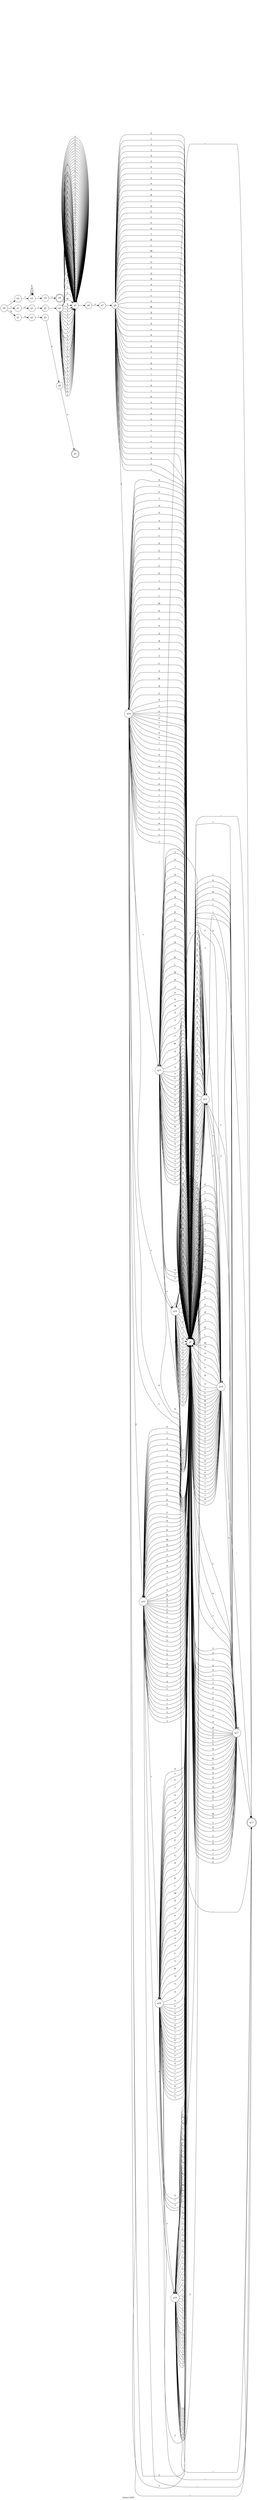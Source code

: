 // AFN
digraph {
	rankdir=LR
	label="Direct AFD"
	2828766238896 [label=Q0 shape=circle]
	2828798397712 [label=Q1 shape=circle]
	2828798397760 [label=Q2 shape=circle]
	2828798397760 -> 2828798397760 [label=" "]
	2828798397760 -> 2828798397760 [label=a]
	2828798397760 -> 2828798397760 [label=b]
	2828798397808 [label=Q3 shape=circle]
	2828798397856 [label=Q4 shape=doublecircle]
	2828798397808 -> 2828798397856 [label="}"]
	2828798397760 -> 2828798397808 [label="*"]
	2828798397712 -> 2828798397760 [label="*"]
	2828766238896 -> 2828798397712 [label="{"]
	2828798397568 [label=q1 shape=circle]
	2828798397472 [label=q2 shape=circle]
	2828798397952 [label=q3 shape=circle]
	2828798398096 [label=q4 shape=circle]
	2828798398240 [label=q5 shape=circle]
	2828798398384 [label=q6 shape=circle]
	2828798398528 [label=q7 shape=circle]
	2828798398672 [label=q8 shape=circle]
	2828798398816 [label=q9 shape=circle]
	2828798398816 -> 2828798398816 [label=0]
	2828798398816 -> 2828798398816 [label=1]
	2828798398816 -> 2828798398816 [label=2]
	2828798398816 -> 2828798398816 [label=3]
	2828798398816 -> 2828798398816 [label=4]
	2828798398816 -> 2828798398816 [label=5]
	2828798398816 -> 2828798398816 [label=6]
	2828798398816 -> 2828798398816 [label=7]
	2828798398816 -> 2828798398816 [label=8]
	2828798398816 -> 2828798398816 [label=9]
	2828793243856 [label=q11 shape=doublecircle]
	2828798398816 -> 2828793243856 [label=";"]
	2828798398816 -> 2828798398816 [label=A]
	2828798398816 -> 2828798398816 [label=B]
	2828798398816 -> 2828798398816 [label=C]
	2828798398816 -> 2828798398816 [label=D]
	2828798398816 -> 2828798398816 [label=E]
	2828798398816 -> 2828798398816 [label=F]
	2828798398816 -> 2828798398816 [label=G]
	2828798398816 -> 2828798398816 [label=H]
	2828798398816 -> 2828798398816 [label=I]
	2828798395984 [label=q12 shape=circle]
	2828798399776 [label=q16 shape=circle]
	2828798399776 -> 2828798399776 [label="*"]
	2828798399968 [label=q17 shape=circle]
	2828798399968 -> 2828798399968 [label="+"]
	2828798399968 -> 2828798398816 [label=0]
	2828798399968 -> 2828798398816 [label=1]
	2828798399968 -> 2828798398816 [label=2]
	2828798399968 -> 2828798398816 [label=3]
	2828798399968 -> 2828798398816 [label=4]
	2828798399968 -> 2828798398816 [label=5]
	2828798399968 -> 2828798398816 [label=6]
	2828798399968 -> 2828798398816 [label=7]
	2828798399968 -> 2828798398816 [label=8]
	2828798399968 -> 2828798398816 [label=9]
	2828798399968 -> 2828793243856 [label=";"]
	2828798399968 -> 2828798398816 [label=A]
	2828798399968 -> 2828798398816 [label=B]
	2828798399968 -> 2828798398816 [label=C]
	2828798399968 -> 2828798398816 [label=D]
	2828798399968 -> 2828798398816 [label=E]
	2828798399968 -> 2828798398816 [label=F]
	2828798399968 -> 2828798398816 [label=G]
	2828798399968 -> 2828798398816 [label=H]
	2828798399968 -> 2828798398816 [label=I]
	2828798399968 -> 2828798395984 [label=J]
	2828798399968 -> 2828798398816 [label=K]
	2828798399968 -> 2828798398816 [label=L]
	2828798399968 -> 2828798398816 [label=M]
	2828798399968 -> 2828798398816 [label=N]
	2828798399968 -> 2828798398816 [label=O]
	2828798399968 -> 2828798398816 [label=P]
	2828798399968 -> 2828798398816 [label=Q]
	2828798399968 -> 2828798398816 [label=R]
	2828798399968 -> 2828798398816 [label=S]
	2828798399968 -> 2828798398816 [label=T]
	2828798399968 -> 2828798398816 [label=U]
	2828798399968 -> 2828798398816 [label=V]
	2828798399968 -> 2828798398816 [label=W]
	2828798399968 -> 2828798398816 [label=X]
	2828798399968 -> 2828798398816 [label=Y]
	2828798399968 -> 2828798398816 [label=Z]
	2828798399968 -> 2828798398816 [label=a]
	2828798399968 -> 2828798398816 [label=b]
	2828798399968 -> 2828798398816 [label=c]
	2828798399968 -> 2828798398816 [label=d]
	2828798399968 -> 2828798398816 [label=e]
	2828798399968 -> 2828798398816 [label=f]
	2828798399968 -> 2828798398816 [label=g]
	2828798399968 -> 2828798398816 [label=h]
	2828798399968 -> 2828798398816 [label=i]
	2828798399968 -> 2828798398816 [label=j]
	2828798399968 -> 2828798398816 [label=k]
	2828798399968 -> 2828798398816 [label=l]
	2828798399968 -> 2828798398816 [label=m]
	2828798399968 -> 2828798398816 [label=n]
	2828798399968 -> 2828798398816 [label=o]
	2828798399968 -> 2828798398816 [label=p]
	2828798399968 -> 2828798398816 [label=q]
	2828798399968 -> 2828798398816 [label=r]
	2828798399968 -> 2828798398816 [label=s]
	2828798399968 -> 2828798398816 [label=t]
	2828798399968 -> 2828798398816 [label=u]
	2828798399968 -> 2828798398816 [label=v]
	2828798399968 -> 2828798398816 [label=w]
	2828798399968 -> 2828798398816 [label=x]
	2828798399968 -> 2828798398816 [label=y]
	2828798399968 -> 2828798398816 [label=z]
	2828798399776 -> 2828798399968 [label="+"]
	2828798399776 -> 2828798398816 [label=0]
	2828798399776 -> 2828798398816 [label=1]
	2828798399776 -> 2828798398816 [label=2]
	2828798399776 -> 2828798398816 [label=3]
	2828798399776 -> 2828798398816 [label=4]
	2828798399776 -> 2828798398816 [label=5]
	2828798399776 -> 2828798398816 [label=6]
	2828798399776 -> 2828798398816 [label=7]
	2828798399776 -> 2828798398816 [label=8]
	2828798399776 -> 2828798398816 [label=9]
	2828798399776 -> 2828793243856 [label=";"]
	2828798399776 -> 2828798398816 [label=A]
	2828798399776 -> 2828798398816 [label=B]
	2828798399776 -> 2828798398816 [label=C]
	2828798399776 -> 2828798398816 [label=D]
	2828798399776 -> 2828798398816 [label=E]
	2828798399776 -> 2828798398816 [label=F]
	2828798399776 -> 2828798398816 [label=G]
	2828798399776 -> 2828798398816 [label=H]
	2828798399776 -> 2828798398816 [label=I]
	2828798399776 -> 2828798395984 [label=J]
	2828798399776 -> 2828798398816 [label=K]
	2828798399776 -> 2828798398816 [label=L]
	2828798399776 -> 2828798398816 [label=M]
	2828798399776 -> 2828798398816 [label=N]
	2828798399776 -> 2828798398816 [label=O]
	2828798399776 -> 2828798398816 [label=P]
	2828798399776 -> 2828798398816 [label=Q]
	2828798399776 -> 2828798398816 [label=R]
	2828798399776 -> 2828798398816 [label=S]
	2828798399776 -> 2828798398816 [label=T]
	2828798399776 -> 2828798398816 [label=U]
	2828798399776 -> 2828798398816 [label=V]
	2828798399776 -> 2828798398816 [label=W]
	2828798399776 -> 2828798398816 [label=X]
	2828798399776 -> 2828798398816 [label=Y]
	2828798399776 -> 2828798398816 [label=Z]
	2828798399776 -> 2828798398816 [label=a]
	2828798399776 -> 2828798398816 [label=b]
	2828798399776 -> 2828798398816 [label=c]
	2828798399776 -> 2828798398816 [label=d]
	2828798399776 -> 2828798398816 [label=e]
	2828798399776 -> 2828798398816 [label=f]
	2828798399776 -> 2828798398816 [label=g]
	2828798399776 -> 2828798398816 [label=h]
	2828798399776 -> 2828798398816 [label=i]
	2828798399776 -> 2828798398816 [label=j]
	2828798399776 -> 2828798398816 [label=k]
	2828798399776 -> 2828798398816 [label=l]
	2828798399776 -> 2828798398816 [label=m]
	2828798399776 -> 2828798398816 [label=n]
	2828798399776 -> 2828798398816 [label=o]
	2828798399776 -> 2828798398816 [label=p]
	2828798399776 -> 2828798398816 [label=q]
	2828798399776 -> 2828798398816 [label=r]
	2828798399776 -> 2828798398816 [label=s]
	2828798399776 -> 2828798398816 [label=t]
	2828798399776 -> 2828798398816 [label=u]
	2828798399776 -> 2828798398816 [label=v]
	2828798399776 -> 2828798398816 [label=w]
	2828798399776 -> 2828798398816 [label=x]
	2828798399776 -> 2828798398816 [label=y]
	2828798399776 -> 2828798398816 [label=z]
	2828798395984 -> 2828798399776 [label="*"]
	2828798395984 -> 2828798399968 [label="+"]
	2828798395984 -> 2828798398816 [label=0]
	2828798395984 -> 2828798398816 [label=1]
	2828798395984 -> 2828798398816 [label=2]
	2828798395984 -> 2828798398816 [label=3]
	2828798395984 -> 2828798398816 [label=4]
	2828798395984 -> 2828798398816 [label=5]
	2828798395984 -> 2828798398816 [label=6]
	2828798395984 -> 2828798398816 [label=7]
	2828798395984 -> 2828798398816 [label=8]
	2828798395984 -> 2828798398816 [label=9]
	2828798395984 -> 2828793243856 [label=";"]
	2828798395984 -> 2828798398816 [label=A]
	2828798395984 -> 2828798398816 [label=B]
	2828798395984 -> 2828798398816 [label=C]
	2828798395984 -> 2828798398816 [label=D]
	2828798395984 -> 2828798398816 [label=E]
	2828798395984 -> 2828798398816 [label=F]
	2828798395984 -> 2828798398816 [label=G]
	2828798395984 -> 2828798398816 [label=H]
	2828798395984 -> 2828798398816 [label=I]
	2828798395984 -> 2828798395984 [label=J]
	2828798395984 -> 2828798398816 [label=K]
	2828798395984 -> 2828798398816 [label=L]
	2828798395984 -> 2828798398816 [label=M]
	2828798395984 -> 2828798398816 [label=N]
	2828798395984 -> 2828798398816 [label=O]
	2828798395984 -> 2828798398816 [label=P]
	2828798395984 -> 2828798398816 [label=Q]
	2828798395984 -> 2828798398816 [label=R]
	2828798395984 -> 2828798398816 [label=S]
	2828798395984 -> 2828798398816 [label=T]
	2828798395984 -> 2828798398816 [label=U]
	2828798395984 -> 2828798398816 [label=V]
	2828798395984 -> 2828798398816 [label=W]
	2828798395984 -> 2828798398816 [label=X]
	2828798395984 -> 2828798398816 [label=Y]
	2828798395984 -> 2828798398816 [label=Z]
	2828798395984 -> 2828798398816 [label=a]
	2828798395984 -> 2828798398816 [label=b]
	2828798395984 -> 2828798398816 [label=c]
	2828798395984 -> 2828798398816 [label=d]
	2828798395984 -> 2828798398816 [label=e]
	2828798395984 -> 2828798398816 [label=f]
	2828798395984 -> 2828798398816 [label=g]
	2828798395984 -> 2828798398816 [label=h]
	2828798395984 -> 2828798398816 [label=i]
	2828798395984 -> 2828798398816 [label=j]
	2828798395984 -> 2828798398816 [label=k]
	2828798395984 -> 2828798398816 [label=l]
	2828798395984 -> 2828798398816 [label=m]
	2828798395984 -> 2828798398816 [label=n]
	2828798395984 -> 2828798398816 [label=o]
	2828798395984 -> 2828798398816 [label=p]
	2828798395984 -> 2828798398816 [label=q]
	2828798395984 -> 2828798398816 [label=r]
	2828798395984 -> 2828798398816 [label=s]
	2828798395984 -> 2828798398816 [label=t]
	2828798395984 -> 2828798398816 [label=u]
	2828798395984 -> 2828798398816 [label=v]
	2828798395984 -> 2828798398816 [label=w]
	2828798395984 -> 2828798398816 [label=x]
	2828798395984 -> 2828798398816 [label=y]
	2828798395984 -> 2828798398816 [label=z]
	2828798398816 -> 2828798395984 [label=J]
	2828798398816 -> 2828798398816 [label=K]
	2828798398816 -> 2828798398816 [label=L]
	2828798398816 -> 2828798398816 [label=M]
	2828798398816 -> 2828798398816 [label=N]
	2828798398816 -> 2828798398816 [label=O]
	2828798398816 -> 2828798398816 [label=P]
	2828798398816 -> 2828798398816 [label=Q]
	2828798398816 -> 2828798398816 [label=R]
	2828798398816 -> 2828798398816 [label=S]
	2828798398816 -> 2828798398816 [label=T]
	2828798398816 -> 2828798398816 [label=U]
	2828798398816 -> 2828798398816 [label=V]
	2828798398816 -> 2828798398816 [label=W]
	2828798398816 -> 2828798398816 [label=X]
	2828798398816 -> 2828798398816 [label=Y]
	2828798398816 -> 2828798398816 [label=Z]
	2828798398816 -> 2828798398816 [label=a]
	2828798398816 -> 2828798398816 [label=b]
	2828798398816 -> 2828798398816 [label=c]
	2828798398816 -> 2828798398816 [label=d]
	2828798398816 -> 2828798398816 [label=e]
	2828798398816 -> 2828798398816 [label=f]
	2828798398816 -> 2828798398816 [label=g]
	2828798398816 -> 2828798398816 [label=h]
	2828798398816 -> 2828798398816 [label=i]
	2828798398816 -> 2828798398816 [label=j]
	2828798398816 -> 2828798398816 [label=k]
	2828798398816 -> 2828798398816 [label=l]
	2828798398816 -> 2828798398816 [label=m]
	2828798398816 -> 2828798398816 [label=n]
	2828798398816 -> 2828798398816 [label=o]
	2828798398816 -> 2828798398816 [label=p]
	2828798398816 -> 2828798398816 [label=q]
	2828798398816 -> 2828798398816 [label=r]
	2828798398816 -> 2828798398816 [label=s]
	2828798398816 -> 2828798398816 [label=t]
	2828798398816 -> 2828798398816 [label=u]
	2828798398816 -> 2828798398816 [label=v]
	2828798398816 -> 2828798398816 [label=w]
	2828798398816 -> 2828798398816 [label=x]
	2828798398816 -> 2828798398816 [label=y]
	2828798398816 -> 2828798398816 [label=z]
	2828798398672 -> 2828798398816 [label=0]
	2828798398672 -> 2828798398816 [label=1]
	2828798398672 -> 2828798398816 [label=2]
	2828798398672 -> 2828798398816 [label=3]
	2828798398672 -> 2828798398816 [label=4]
	2828798398672 -> 2828798398816 [label=5]
	2828798398672 -> 2828798398816 [label=6]
	2828798398672 -> 2828798398816 [label=7]
	2828798398672 -> 2828798398816 [label=8]
	2828798398672 -> 2828798398816 [label=9]
	2828798398672 -> 2828798398816 [label=A]
	2828798398672 -> 2828798398816 [label=B]
	2828798398672 -> 2828798398816 [label=C]
	2828798398672 -> 2828798398816 [label=D]
	2828798398672 -> 2828798398816 [label=E]
	2828798398672 -> 2828798398816 [label=F]
	2828798398672 -> 2828798398816 [label=G]
	2828798398672 -> 2828798398816 [label=H]
	2828798398672 -> 2828798398816 [label=I]
	2828798398960 [label=q10 shape=circle]
	2828798399248 [label=q13 shape=circle]
	2828798399248 -> 2828798399248 [label="*"]
	2828798399392 [label=q14 shape=circle]
	2828798399392 -> 2828798399392 [label="+"]
	2828798399392 -> 2828798398816 [label=0]
	2828798399392 -> 2828798398816 [label=1]
	2828798399392 -> 2828798398816 [label=2]
	2828798399392 -> 2828798398816 [label=3]
	2828798399392 -> 2828798398816 [label=4]
	2828798399392 -> 2828798398816 [label=5]
	2828798399392 -> 2828798398816 [label=6]
	2828798399392 -> 2828798398816 [label=7]
	2828798399392 -> 2828798398816 [label=8]
	2828798399392 -> 2828798398816 [label=9]
	2828798399392 -> 2828793243856 [label=";"]
	2828798399392 -> 2828798398816 [label=A]
	2828798399392 -> 2828798398816 [label=B]
	2828798399392 -> 2828798398816 [label=C]
	2828798399392 -> 2828798398816 [label=D]
	2828798399392 -> 2828798398816 [label=E]
	2828798399392 -> 2828798398816 [label=F]
	2828798399392 -> 2828798398816 [label=G]
	2828798399392 -> 2828798398816 [label=H]
	2828798399392 -> 2828798398816 [label=I]
	2828798399392 -> 2828798395984 [label=J]
	2828798399392 -> 2828798398816 [label=K]
	2828798399392 -> 2828798398816 [label=L]
	2828798399392 -> 2828798398816 [label=M]
	2828798399392 -> 2828798398816 [label=N]
	2828798399392 -> 2828798398816 [label=O]
	2828798399392 -> 2828798398816 [label=P]
	2828798399392 -> 2828798398816 [label=Q]
	2828798399392 -> 2828798398816 [label=R]
	2828798399392 -> 2828798398816 [label=S]
	2828798399392 -> 2828798398816 [label=T]
	2828798399392 -> 2828798398816 [label=U]
	2828798399392 -> 2828798398816 [label=V]
	2828798399392 -> 2828798398816 [label=W]
	2828798399392 -> 2828798398816 [label=X]
	2828798399392 -> 2828798398816 [label=Y]
	2828798399392 -> 2828798398816 [label=Z]
	2828798399392 -> 2828798398816 [label=a]
	2828798399392 -> 2828798398816 [label=b]
	2828798399392 -> 2828798398816 [label=c]
	2828798399392 -> 2828798398816 [label=d]
	2828798399392 -> 2828798398816 [label=e]
	2828798399392 -> 2828798398816 [label=f]
	2828798399392 -> 2828798398816 [label=g]
	2828798399392 -> 2828798398816 [label=h]
	2828798399392 -> 2828798398816 [label=i]
	2828798399392 -> 2828798398816 [label=j]
	2828798399392 -> 2828798398816 [label=k]
	2828798399392 -> 2828798398816 [label=l]
	2828798399392 -> 2828798398816 [label=m]
	2828798399392 -> 2828798398816 [label=n]
	2828798399392 -> 2828798398816 [label=o]
	2828798399392 -> 2828798398816 [label=p]
	2828798399392 -> 2828798398816 [label=q]
	2828798399392 -> 2828798398816 [label=r]
	2828798399392 -> 2828798398816 [label=s]
	2828798399392 -> 2828798398816 [label=t]
	2828798399392 -> 2828798398816 [label=u]
	2828798399392 -> 2828798398816 [label=v]
	2828798399392 -> 2828798398816 [label=w]
	2828798399392 -> 2828798398816 [label=x]
	2828798399392 -> 2828798398816 [label=y]
	2828798399392 -> 2828798398816 [label=z]
	2828798399248 -> 2828798399392 [label="+"]
	2828798399248 -> 2828798398816 [label=0]
	2828798399248 -> 2828798398816 [label=1]
	2828798399248 -> 2828798398816 [label=2]
	2828798399248 -> 2828798398816 [label=3]
	2828798399248 -> 2828798398816 [label=4]
	2828798399248 -> 2828798398816 [label=5]
	2828798399248 -> 2828798398816 [label=6]
	2828798399248 -> 2828798398816 [label=7]
	2828798399248 -> 2828798398816 [label=8]
	2828798399248 -> 2828798398816 [label=9]
	2828798399248 -> 2828793243856 [label=";"]
	2828798399248 -> 2828798398816 [label=A]
	2828798399248 -> 2828798398816 [label=B]
	2828798399248 -> 2828798398816 [label=C]
	2828798399248 -> 2828798398816 [label=D]
	2828798399248 -> 2828798398816 [label=E]
	2828798399248 -> 2828798398816 [label=F]
	2828798399248 -> 2828798398816 [label=G]
	2828798399248 -> 2828798398816 [label=H]
	2828798399248 -> 2828798398816 [label=I]
	2828798399248 -> 2828798395984 [label=J]
	2828798399248 -> 2828798398816 [label=K]
	2828798399248 -> 2828798398816 [label=L]
	2828798399248 -> 2828798398816 [label=M]
	2828798399248 -> 2828798398816 [label=N]
	2828798399248 -> 2828798398816 [label=O]
	2828798399248 -> 2828798398816 [label=P]
	2828798399248 -> 2828798398816 [label=Q]
	2828798399248 -> 2828798398816 [label=R]
	2828798399248 -> 2828798398816 [label=S]
	2828798399248 -> 2828798398816 [label=T]
	2828798399248 -> 2828798398816 [label=U]
	2828798399248 -> 2828798398816 [label=V]
	2828798399248 -> 2828798398816 [label=W]
	2828798399248 -> 2828798398816 [label=X]
	2828798399248 -> 2828798398816 [label=Y]
	2828798399248 -> 2828798398816 [label=Z]
	2828798399248 -> 2828798398816 [label=a]
	2828798399248 -> 2828798398816 [label=b]
	2828798399248 -> 2828798398816 [label=c]
	2828798399248 -> 2828798398816 [label=d]
	2828798399248 -> 2828798398816 [label=e]
	2828798399248 -> 2828798398816 [label=f]
	2828798399248 -> 2828798398816 [label=g]
	2828798399248 -> 2828798398816 [label=h]
	2828798399248 -> 2828798398816 [label=i]
	2828798399248 -> 2828798398816 [label=j]
	2828798399248 -> 2828798398816 [label=k]
	2828798399248 -> 2828798398816 [label=l]
	2828798399248 -> 2828798398816 [label=m]
	2828798399248 -> 2828798398816 [label=n]
	2828798399248 -> 2828798398816 [label=o]
	2828798399248 -> 2828798398816 [label=p]
	2828798399248 -> 2828798398816 [label=q]
	2828798399248 -> 2828798398816 [label=r]
	2828798399248 -> 2828798398816 [label=s]
	2828798399248 -> 2828798398816 [label=t]
	2828798399248 -> 2828798398816 [label=u]
	2828798399248 -> 2828798398816 [label=v]
	2828798399248 -> 2828798398816 [label=w]
	2828798399248 -> 2828798398816 [label=x]
	2828798399248 -> 2828798398816 [label=y]
	2828798399248 -> 2828798398816 [label=z]
	2828798398960 -> 2828798399248 [label="*"]
	2828798398960 -> 2828798399392 [label="+"]
	2828798398960 -> 2828798398816 [label=0]
	2828798398960 -> 2828798398816 [label=1]
	2828798398960 -> 2828798398816 [label=2]
	2828798398960 -> 2828798398816 [label=3]
	2828798398960 -> 2828798398816 [label=4]
	2828798398960 -> 2828798398816 [label=5]
	2828798398960 -> 2828798398816 [label=6]
	2828798398960 -> 2828798398816 [label=7]
	2828798398960 -> 2828798398816 [label=8]
	2828798398960 -> 2828798398816 [label=9]
	2828798398960 -> 2828793243856 [label=";"]
	2828798398960 -> 2828798398816 [label=A]
	2828798398960 -> 2828798398816 [label=B]
	2828798398960 -> 2828798398816 [label=C]
	2828798398960 -> 2828798398816 [label=D]
	2828798398960 -> 2828798398816 [label=E]
	2828798398960 -> 2828798398816 [label=F]
	2828798398960 -> 2828798398816 [label=G]
	2828798398960 -> 2828798398816 [label=H]
	2828798398960 -> 2828798398816 [label=I]
	2828798399584 [label=q15 shape=circle]
	2828798400160 [label=q18 shape=circle]
	2828798400160 -> 2828798400160 [label="*"]
	2828798400352 [label=q19 shape=circle]
	2828798400352 -> 2828798400352 [label="+"]
	2828798400352 -> 2828798398816 [label=0]
	2828798400352 -> 2828798398816 [label=1]
	2828798400352 -> 2828798398816 [label=2]
	2828798400352 -> 2828798398816 [label=3]
	2828798400352 -> 2828798398816 [label=4]
	2828798400352 -> 2828798398816 [label=5]
	2828798400352 -> 2828798398816 [label=6]
	2828798400352 -> 2828798398816 [label=7]
	2828798400352 -> 2828798398816 [label=8]
	2828798400352 -> 2828798398816 [label=9]
	2828798400352 -> 2828793243856 [label=";"]
	2828798400352 -> 2828798398816 [label=A]
	2828798400352 -> 2828798398816 [label=B]
	2828798400352 -> 2828798398816 [label=C]
	2828798400352 -> 2828798398816 [label=D]
	2828798400352 -> 2828798398816 [label=E]
	2828798400352 -> 2828798398816 [label=F]
	2828798400352 -> 2828798398816 [label=G]
	2828798400352 -> 2828798398816 [label=H]
	2828798400352 -> 2828798398816 [label=I]
	2828798400352 -> 2828798395984 [label=J]
	2828798400352 -> 2828798398816 [label=K]
	2828798400352 -> 2828798398816 [label=L]
	2828798400352 -> 2828798398816 [label=M]
	2828798400352 -> 2828798398816 [label=N]
	2828798400352 -> 2828798398816 [label=O]
	2828798400352 -> 2828798398816 [label=P]
	2828798400352 -> 2828798398816 [label=Q]
	2828798400352 -> 2828798398816 [label=R]
	2828798400352 -> 2828798398816 [label=S]
	2828798400352 -> 2828798398816 [label=T]
	2828798400352 -> 2828798398816 [label=U]
	2828798400352 -> 2828798398816 [label=V]
	2828798400352 -> 2828798398816 [label=W]
	2828798400352 -> 2828798398816 [label=X]
	2828798400352 -> 2828798398816 [label=Y]
	2828798400352 -> 2828798398816 [label=Z]
	2828798400352 -> 2828798398816 [label=a]
	2828798400352 -> 2828798398816 [label=b]
	2828798400352 -> 2828798398816 [label=c]
	2828798400352 -> 2828798398816 [label=d]
	2828798400352 -> 2828798398816 [label=e]
	2828798400352 -> 2828798398816 [label=f]
	2828798400352 -> 2828798398816 [label=g]
	2828798400352 -> 2828798398816 [label=h]
	2828798400352 -> 2828798398816 [label=i]
	2828798400352 -> 2828798398816 [label=j]
	2828798400352 -> 2828798398816 [label=k]
	2828798400352 -> 2828798398816 [label=l]
	2828798400352 -> 2828798398816 [label=m]
	2828798400352 -> 2828798398816 [label=n]
	2828798400352 -> 2828798398816 [label=o]
	2828798400352 -> 2828798398816 [label=p]
	2828798400352 -> 2828798398816 [label=q]
	2828798400352 -> 2828798398816 [label=r]
	2828798400352 -> 2828798398816 [label=s]
	2828798400352 -> 2828798398816 [label=t]
	2828798400352 -> 2828798398816 [label=u]
	2828798400352 -> 2828798398816 [label=v]
	2828798400352 -> 2828798398816 [label=w]
	2828798400352 -> 2828798398816 [label=x]
	2828798400352 -> 2828798398816 [label=y]
	2828798400352 -> 2828798398816 [label=z]
	2828798400160 -> 2828798400352 [label="+"]
	2828798400160 -> 2828798398816 [label=0]
	2828798400160 -> 2828798398816 [label=1]
	2828798400160 -> 2828798398816 [label=2]
	2828798400160 -> 2828798398816 [label=3]
	2828798400160 -> 2828798398816 [label=4]
	2828798400160 -> 2828798398816 [label=5]
	2828798400160 -> 2828798398816 [label=6]
	2828798400160 -> 2828798398816 [label=7]
	2828798400160 -> 2828798398816 [label=8]
	2828798400160 -> 2828798398816 [label=9]
	2828798400160 -> 2828793243856 [label=";"]
	2828798400160 -> 2828798398816 [label=A]
	2828798400160 -> 2828798398816 [label=B]
	2828798400160 -> 2828798398816 [label=C]
	2828798400160 -> 2828798398816 [label=D]
	2828798400160 -> 2828798398816 [label=E]
	2828798400160 -> 2828798398816 [label=F]
	2828798400160 -> 2828798398816 [label=G]
	2828798400160 -> 2828798398816 [label=H]
	2828798400160 -> 2828798398816 [label=I]
	2828798400160 -> 2828798395984 [label=J]
	2828798400160 -> 2828798398816 [label=K]
	2828798400160 -> 2828798398816 [label=L]
	2828798400160 -> 2828798398816 [label=M]
	2828798400160 -> 2828798398816 [label=N]
	2828798400160 -> 2828798398816 [label=O]
	2828798400160 -> 2828798398816 [label=P]
	2828798400160 -> 2828798398816 [label=Q]
	2828798400160 -> 2828798398816 [label=R]
	2828798400160 -> 2828798398816 [label=S]
	2828798400160 -> 2828798398816 [label=T]
	2828798400160 -> 2828798398816 [label=U]
	2828798400160 -> 2828798398816 [label=V]
	2828798400160 -> 2828798398816 [label=W]
	2828798400160 -> 2828798398816 [label=X]
	2828798400160 -> 2828798398816 [label=Y]
	2828798400160 -> 2828798398816 [label=Z]
	2828798400160 -> 2828798398816 [label=a]
	2828798400160 -> 2828798398816 [label=b]
	2828798400160 -> 2828798398816 [label=c]
	2828798400160 -> 2828798398816 [label=d]
	2828798400160 -> 2828798398816 [label=e]
	2828798400160 -> 2828798398816 [label=f]
	2828798400160 -> 2828798398816 [label=g]
	2828798400160 -> 2828798398816 [label=h]
	2828798400160 -> 2828798398816 [label=i]
	2828798400160 -> 2828798398816 [label=j]
	2828798400160 -> 2828798398816 [label=k]
	2828798400160 -> 2828798398816 [label=l]
	2828798400160 -> 2828798398816 [label=m]
	2828798400160 -> 2828798398816 [label=n]
	2828798400160 -> 2828798398816 [label=o]
	2828798400160 -> 2828798398816 [label=p]
	2828798400160 -> 2828798398816 [label=q]
	2828798400160 -> 2828798398816 [label=r]
	2828798400160 -> 2828798398816 [label=s]
	2828798400160 -> 2828798398816 [label=t]
	2828798400160 -> 2828798398816 [label=u]
	2828798400160 -> 2828798398816 [label=v]
	2828798400160 -> 2828798398816 [label=w]
	2828798400160 -> 2828798398816 [label=x]
	2828798400160 -> 2828798398816 [label=y]
	2828798400160 -> 2828798398816 [label=z]
	2828798399584 -> 2828798400160 [label="*"]
	2828798399584 -> 2828798400352 [label="+"]
	2828798399584 -> 2828798398816 [label=0]
	2828798399584 -> 2828798398816 [label=1]
	2828798399584 -> 2828798398816 [label=2]
	2828798399584 -> 2828798398816 [label=3]
	2828798399584 -> 2828798398816 [label=4]
	2828798399584 -> 2828798398816 [label=5]
	2828798399584 -> 2828798398816 [label=6]
	2828798399584 -> 2828798398816 [label=7]
	2828798399584 -> 2828798398816 [label=8]
	2828798399584 -> 2828798398816 [label=9]
	2828798399584 -> 2828793243856 [label=";"]
	2828798399584 -> 2828798398816 [label=A]
	2828798399584 -> 2828798398816 [label=B]
	2828798399584 -> 2828798398816 [label=C]
	2828798399584 -> 2828798398816 [label=D]
	2828798399584 -> 2828798398816 [label=E]
	2828798399584 -> 2828798398816 [label=F]
	2828798399584 -> 2828798398816 [label=G]
	2828798399584 -> 2828798398816 [label=H]
	2828798399584 -> 2828798398816 [label=I]
	2828798399584 -> 2828798399584 [label=J]
	2828798399584 -> 2828798398816 [label=K]
	2828798399584 -> 2828798398816 [label=L]
	2828798399584 -> 2828798398816 [label=M]
	2828798399584 -> 2828798398816 [label=N]
	2828798399584 -> 2828798398816 [label=O]
	2828798399584 -> 2828798398816 [label=P]
	2828798399584 -> 2828798398816 [label=Q]
	2828798399584 -> 2828798398816 [label=R]
	2828798399584 -> 2828798398816 [label=S]
	2828798399584 -> 2828798398816 [label=T]
	2828798399584 -> 2828798398816 [label=U]
	2828798399584 -> 2828798398816 [label=V]
	2828798399584 -> 2828798398816 [label=W]
	2828798399584 -> 2828798398816 [label=X]
	2828798399584 -> 2828798398816 [label=Y]
	2828798399584 -> 2828798398816 [label=Z]
	2828798399584 -> 2828798398816 [label=a]
	2828798399584 -> 2828798398816 [label=b]
	2828798399584 -> 2828798398816 [label=c]
	2828798399584 -> 2828798398816 [label=d]
	2828798399584 -> 2828798398816 [label=e]
	2828798399584 -> 2828798398816 [label=f]
	2828798399584 -> 2828798398816 [label=g]
	2828798399584 -> 2828798398816 [label=h]
	2828798399584 -> 2828798398816 [label=i]
	2828798399584 -> 2828798398816 [label=j]
	2828798399584 -> 2828798398816 [label=k]
	2828798399584 -> 2828798398816 [label=l]
	2828798399584 -> 2828798398816 [label=m]
	2828798399584 -> 2828798398816 [label=n]
	2828798399584 -> 2828798398816 [label=o]
	2828798399584 -> 2828798398816 [label=p]
	2828798399584 -> 2828798398816 [label=q]
	2828798399584 -> 2828798398816 [label=r]
	2828798399584 -> 2828798398816 [label=s]
	2828798399584 -> 2828798398816 [label=t]
	2828798399584 -> 2828798398816 [label=u]
	2828798399584 -> 2828798398816 [label=v]
	2828798399584 -> 2828798398816 [label=w]
	2828798399584 -> 2828798398816 [label=x]
	2828798399584 -> 2828798398816 [label=y]
	2828798399584 -> 2828798398816 [label=z]
	2828798398960 -> 2828798399584 [label=J]
	2828798398960 -> 2828798398816 [label=K]
	2828798398960 -> 2828798398816 [label=L]
	2828798398960 -> 2828798398816 [label=M]
	2828798398960 -> 2828798398816 [label=N]
	2828798398960 -> 2828798398816 [label=O]
	2828798398960 -> 2828798398816 [label=P]
	2828798398960 -> 2828798398816 [label=Q]
	2828798398960 -> 2828798398816 [label=R]
	2828798398960 -> 2828798398816 [label=S]
	2828798398960 -> 2828798398816 [label=T]
	2828798398960 -> 2828798398816 [label=U]
	2828798398960 -> 2828798398816 [label=V]
	2828798398960 -> 2828798398816 [label=W]
	2828798398960 -> 2828798398816 [label=X]
	2828798398960 -> 2828798398816 [label=Y]
	2828798398960 -> 2828798398816 [label=Z]
	2828798398960 -> 2828798398816 [label=a]
	2828798398960 -> 2828798398816 [label=b]
	2828798398960 -> 2828798398816 [label=c]
	2828798398960 -> 2828798398816 [label=d]
	2828798398960 -> 2828798398816 [label=e]
	2828798398960 -> 2828798398816 [label=f]
	2828798398960 -> 2828798398816 [label=g]
	2828798398960 -> 2828798398816 [label=h]
	2828798398960 -> 2828798398816 [label=i]
	2828798398960 -> 2828798398816 [label=j]
	2828798398960 -> 2828798398816 [label=k]
	2828798398960 -> 2828798398816 [label=l]
	2828798398960 -> 2828798398816 [label=m]
	2828798398960 -> 2828798398816 [label=n]
	2828798398960 -> 2828798398816 [label=o]
	2828798398960 -> 2828798398816 [label=p]
	2828798398960 -> 2828798398816 [label=q]
	2828798398960 -> 2828798398816 [label=r]
	2828798398960 -> 2828798398816 [label=s]
	2828798398960 -> 2828798398816 [label=t]
	2828798398960 -> 2828798398816 [label=u]
	2828798398960 -> 2828798398816 [label=v]
	2828798398960 -> 2828798398816 [label=w]
	2828798398960 -> 2828798398816 [label=x]
	2828798398960 -> 2828798398816 [label=y]
	2828798398960 -> 2828798398816 [label=z]
	2828798398672 -> 2828798398960 [label=J]
	2828798398672 -> 2828798398816 [label=K]
	2828798398672 -> 2828798398816 [label=L]
	2828798398672 -> 2828798398816 [label=M]
	2828798398672 -> 2828798398816 [label=N]
	2828798398672 -> 2828798398816 [label=O]
	2828798398672 -> 2828798398816 [label=P]
	2828798398672 -> 2828798398816 [label=Q]
	2828798398672 -> 2828798398816 [label=R]
	2828798398672 -> 2828798398816 [label=S]
	2828798398672 -> 2828798398816 [label=T]
	2828798398672 -> 2828798398816 [label=U]
	2828798398672 -> 2828798398816 [label=V]
	2828798398672 -> 2828798398816 [label=W]
	2828798398672 -> 2828798398816 [label=X]
	2828798398672 -> 2828798398816 [label=Y]
	2828798398672 -> 2828798398816 [label=Z]
	2828798398672 -> 2828798398816 [label=a]
	2828798398672 -> 2828798398816 [label=b]
	2828798398672 -> 2828798398816 [label=c]
	2828798398672 -> 2828798398816 [label=d]
	2828798398672 -> 2828798398816 [label=e]
	2828798398672 -> 2828798398816 [label=f]
	2828798398672 -> 2828798398816 [label=g]
	2828798398672 -> 2828798398816 [label=h]
	2828798398672 -> 2828798398816 [label=i]
	2828798398672 -> 2828798398816 [label=j]
	2828798398672 -> 2828798398816 [label=k]
	2828798398672 -> 2828798398816 [label=l]
	2828798398672 -> 2828798398816 [label=m]
	2828798398672 -> 2828798398816 [label=n]
	2828798398672 -> 2828798398816 [label=o]
	2828798398672 -> 2828798398816 [label=p]
	2828798398672 -> 2828798398816 [label=q]
	2828798398672 -> 2828798398816 [label=r]
	2828798398672 -> 2828798398816 [label=s]
	2828798398672 -> 2828798398816 [label=t]
	2828798398672 -> 2828798398816 [label=u]
	2828798398672 -> 2828798398816 [label=v]
	2828798398672 -> 2828798398816 [label=w]
	2828798398672 -> 2828798398816 [label=x]
	2828798398672 -> 2828798398816 [label=y]
	2828798398672 -> 2828798398816 [label=z]
	2828798398528 -> 2828798398672 [label=" "]
	2828798398384 -> 2828798398528 [label="="]
	2828798398240 -> 2828798398384 [label=" "]
	2828798398240 -> 2828798398240 [label=0]
	2828798398240 -> 2828798398240 [label=1]
	2828798398240 -> 2828798398240 [label=2]
	2828798398240 -> 2828798398240 [label=3]
	2828798398240 -> 2828798398240 [label=4]
	2828798398240 -> 2828798398240 [label=5]
	2828798398240 -> 2828798398240 [label=6]
	2828798398240 -> 2828798398240 [label=7]
	2828798398240 -> 2828798398240 [label=8]
	2828798398240 -> 2828798398240 [label=9]
	2828798398240 -> 2828798398240 [label=A]
	2828798398240 -> 2828798398240 [label=B]
	2828798398240 -> 2828798398240 [label=C]
	2828798398240 -> 2828798398240 [label=D]
	2828798398240 -> 2828798398240 [label=E]
	2828798398240 -> 2828798398240 [label=F]
	2828798398240 -> 2828798398240 [label=G]
	2828798398240 -> 2828798398240 [label=H]
	2828798398240 -> 2828798398240 [label=I]
	2828798398240 -> 2828798398240 [label=J]
	2828798398240 -> 2828798398240 [label=K]
	2828798398240 -> 2828798398240 [label=L]
	2828798398240 -> 2828798398240 [label=M]
	2828798398240 -> 2828798398240 [label=N]
	2828798398240 -> 2828798398240 [label=O]
	2828798398240 -> 2828798398240 [label=P]
	2828798398240 -> 2828798398240 [label=Q]
	2828798398240 -> 2828798398240 [label=R]
	2828798398240 -> 2828798398240 [label=S]
	2828798398240 -> 2828798398240 [label=T]
	2828798398240 -> 2828798398240 [label=U]
	2828798398240 -> 2828798398240 [label=V]
	2828798398240 -> 2828798398240 [label=W]
	2828798398240 -> 2828798398240 [label=X]
	2828798398240 -> 2828798398240 [label=Y]
	2828798398240 -> 2828798398240 [label=Z]
	2828798398240 -> 2828798398240 [label=a]
	2828798398240 -> 2828798398240 [label=b]
	2828798398240 -> 2828798398240 [label=c]
	2828798398240 -> 2828798398240 [label=d]
	2828798398240 -> 2828798398240 [label=e]
	2828798398240 -> 2828798398240 [label=f]
	2828798398240 -> 2828798398240 [label=g]
	2828798398240 -> 2828798398240 [label=h]
	2828798398240 -> 2828798398240 [label=i]
	2828798398240 -> 2828798398240 [label=j]
	2828798398240 -> 2828798398240 [label=k]
	2828798398240 -> 2828798398240 [label=l]
	2828798398240 -> 2828798398240 [label=m]
	2828798398240 -> 2828798398240 [label=n]
	2828798398240 -> 2828798398240 [label=o]
	2828798398240 -> 2828798398240 [label=p]
	2828798398240 -> 2828798398240 [label=q]
	2828798398240 -> 2828798398240 [label=r]
	2828798398240 -> 2828798398240 [label=s]
	2828798398240 -> 2828798398240 [label=t]
	2828798398240 -> 2828798398240 [label=u]
	2828798398240 -> 2828798398240 [label=v]
	2828798398240 -> 2828798398240 [label=w]
	2828798398240 -> 2828798398240 [label=x]
	2828798398240 -> 2828798398240 [label=y]
	2828798398240 -> 2828798398240 [label=z]
	2828798398096 -> 2828798398240 [label=A]
	2828798398096 -> 2828798398240 [label=B]
	2828798398096 -> 2828798398240 [label=C]
	2828798398096 -> 2828798398240 [label=D]
	2828798398096 -> 2828798398240 [label=E]
	2828798398096 -> 2828798398240 [label=F]
	2828798398096 -> 2828798398240 [label=G]
	2828798398096 -> 2828798398240 [label=H]
	2828798398096 -> 2828798398240 [label=I]
	2828798398096 -> 2828798398240 [label=J]
	2828798398096 -> 2828798398240 [label=K]
	2828798398096 -> 2828798398240 [label=L]
	2828798398096 -> 2828798398240 [label=M]
	2828798398096 -> 2828798398240 [label=N]
	2828798398096 -> 2828798398240 [label=O]
	2828798398096 -> 2828798398240 [label=P]
	2828798398096 -> 2828798398240 [label=Q]
	2828798398096 -> 2828798398240 [label=R]
	2828798398096 -> 2828798398240 [label=S]
	2828798398096 -> 2828798398240 [label=T]
	2828798398096 -> 2828798398240 [label=U]
	2828798398096 -> 2828798398240 [label=V]
	2828798398096 -> 2828798398240 [label=W]
	2828798398096 -> 2828798398240 [label=X]
	2828798398096 -> 2828798398240 [label=Y]
	2828798398096 -> 2828798398240 [label=Z]
	2828798398096 -> 2828798398240 [label=a]
	2828798398096 -> 2828798398240 [label=b]
	2828798398096 -> 2828798398240 [label=c]
	2828798398096 -> 2828798398240 [label=d]
	2828798398096 -> 2828798398240 [label=e]
	2828798398096 -> 2828798398240 [label=f]
	2828798398096 -> 2828798398240 [label=g]
	2828798398096 -> 2828798398240 [label=h]
	2828798398096 -> 2828798398240 [label=i]
	2828798398096 -> 2828798398240 [label=j]
	2828798398096 -> 2828798398240 [label=k]
	2828798398096 -> 2828798398240 [label=l]
	2828798398096 -> 2828798398240 [label=m]
	2828798398096 -> 2828798398240 [label=n]
	2828798398096 -> 2828798398240 [label=o]
	2828798398096 -> 2828798398240 [label=p]
	2828798398096 -> 2828798398240 [label=q]
	2828798398096 -> 2828798398240 [label=r]
	2828798398096 -> 2828798398240 [label=s]
	2828798398096 -> 2828798398240 [label=t]
	2828798398096 -> 2828798398240 [label=u]
	2828798398096 -> 2828798398240 [label=v]
	2828798398096 -> 2828798398240 [label=w]
	2828798398096 -> 2828798398240 [label=x]
	2828798398096 -> 2828798398240 [label=y]
	2828798398096 -> 2828798398240 [label=z]
	2828798397952 -> 2828798398096 [label=" "]
	2828798397472 -> 2828798397952 [label=t]
	2828798397568 -> 2828798397472 [label=e]
	2828766238896 -> 2828798397568 [label=l]
	2828798400736 [label=q1 shape=circle]
	2828798400880 [label=q2 shape=circle]
	2828798401072 [label=q3 shape=circle]
	2828798401264 [label=q4 shape=circle]
	2828798401456 [label=q5 shape=doublecircle]
	2828798401264 -> 2828798401456 [label=s]
	2828798401072 -> 2828798401264 [label=e]
	2828798400880 -> 2828798401072 [label=l]
	2828798400736 -> 2828798400880 [label=u]
	2828766238896 -> 2828798400736 [label=R]
}
